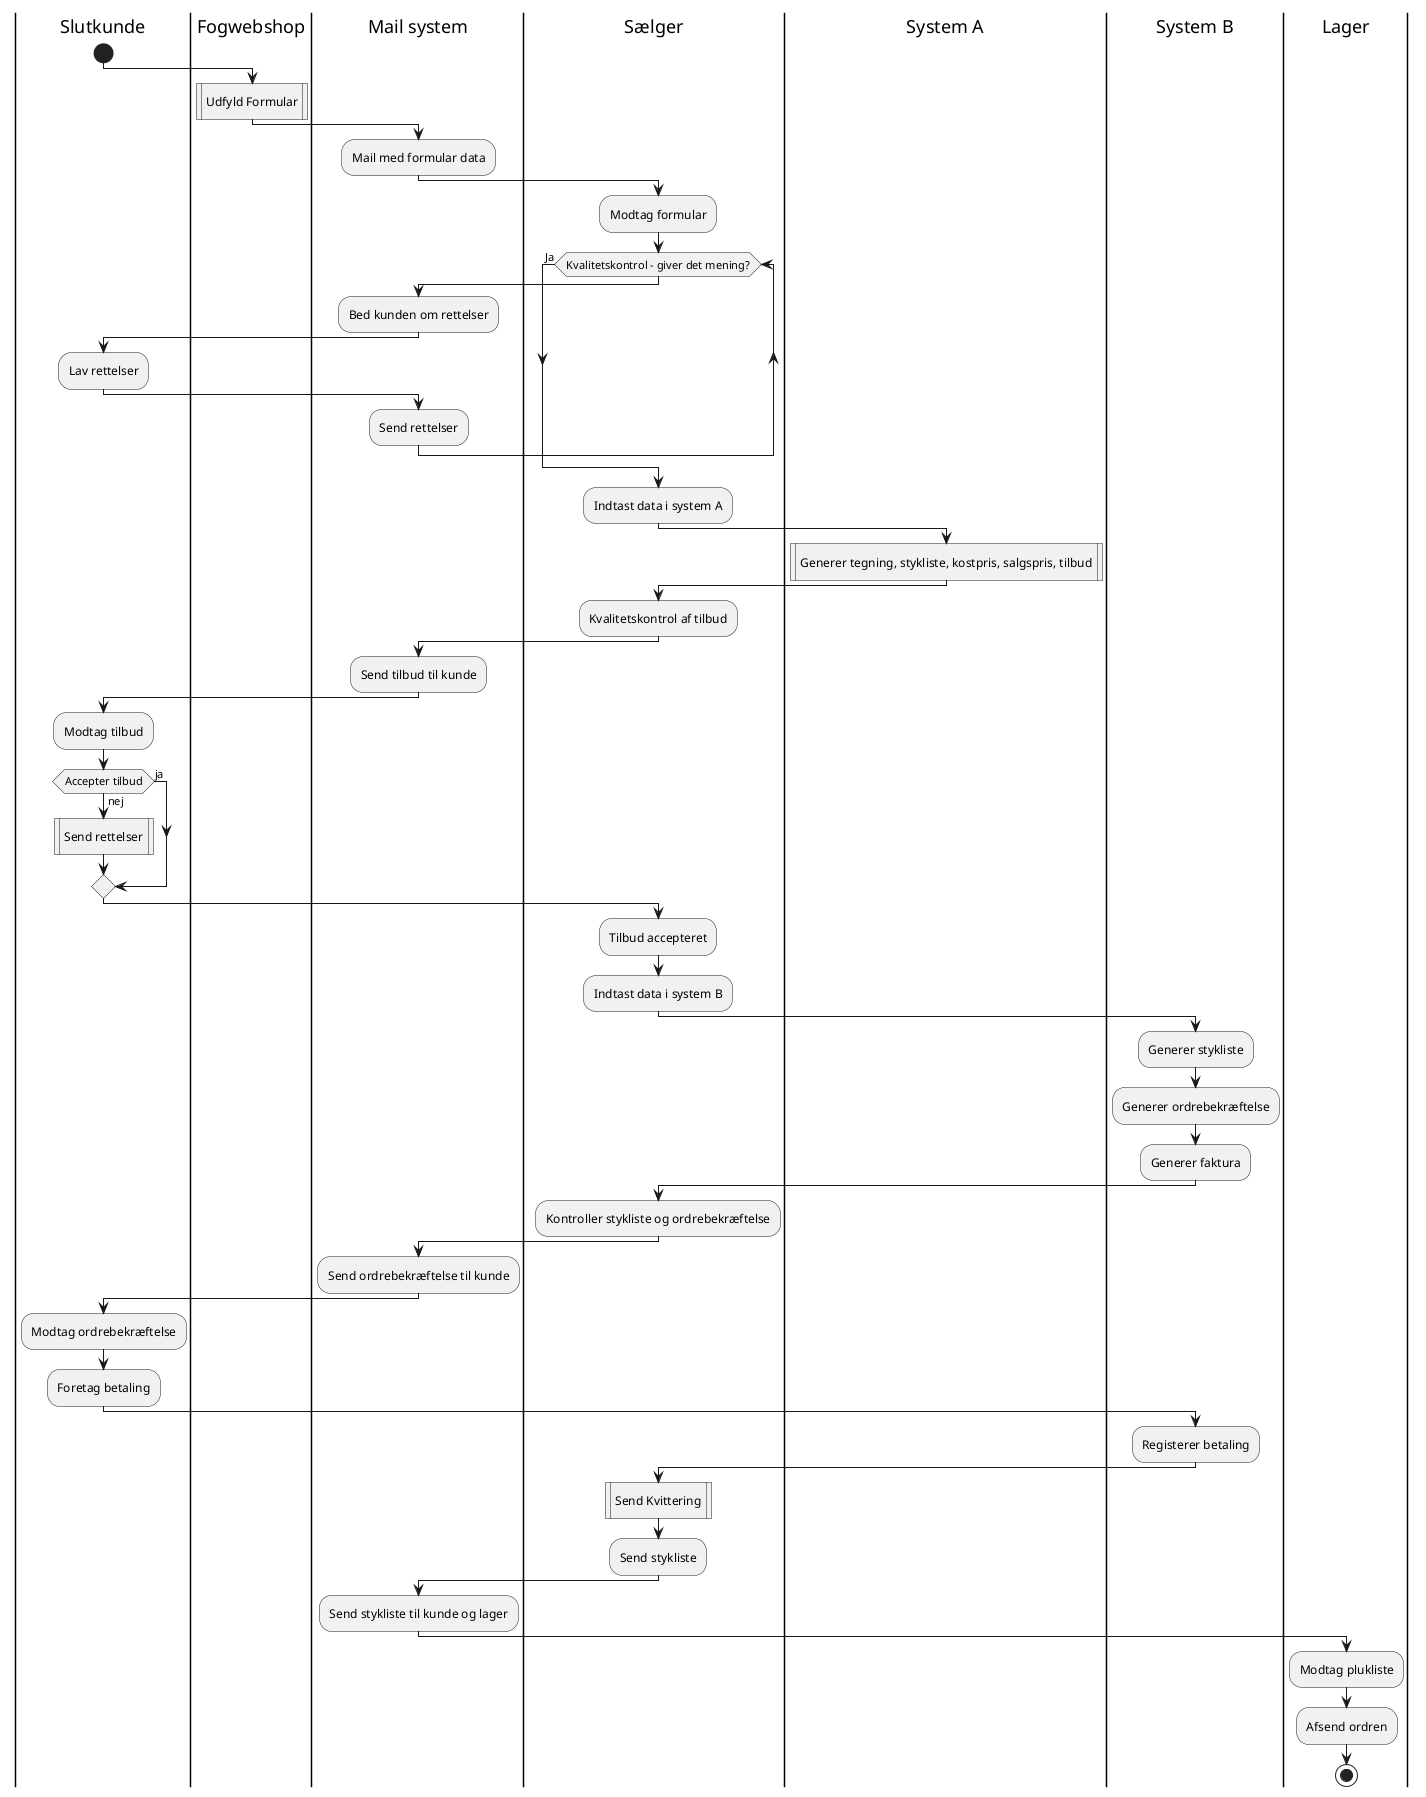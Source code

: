 @startuml
'https://plantuml.com/activity-diagram-beta

|Slutkunde|
start
|Fogwebshop|
:Udfyld Formular|
|Mail system|
:Mail med formular data;
|Sælger|
:Modtag formular;

while (Kvalitetskontrol - giver det mening?)
  |Mail system|
  :Bed kunden om rettelser;
  |Slutkunde|
  :Lav rettelser;
  |Mail system|
  :Send rettelser;
endwhile (Ja)

|Sælger|
:Indtast data i system A;
|System A|
:Generer tegning, stykliste, kostpris, salgspris, tilbud|
|Sælger|
:Kvalitetskontrol af tilbud;
|Mail system|
:Send tilbud til kunde;
|Slutkunde|
:Modtag tilbud;
if (Accepter tilbud) then (nej)
  :Send rettelser|
else (ja)
endif
|Sælger|
:Tilbud accepteret;
:Indtast data i system B;
|System B|
:Generer stykliste;
:Generer ordrebekræftelse;
:Generer faktura;
|Sælger|
:Kontroller stykliste og ordrebekræftelse;
|Mail system|
:Send ordrebekræftelse til kunde;
|Slutkunde|
:Modtag ordrebekræftelse;
:Foretag betaling;
|System B|
:Registerer betaling;
|Sælger|
:Send Kvittering|
:Send stykliste;
|Mail system|
:Send stykliste til kunde og lager;
|Lager|
:Modtag plukliste;
:Afsend ordren;
stop


@enduml
